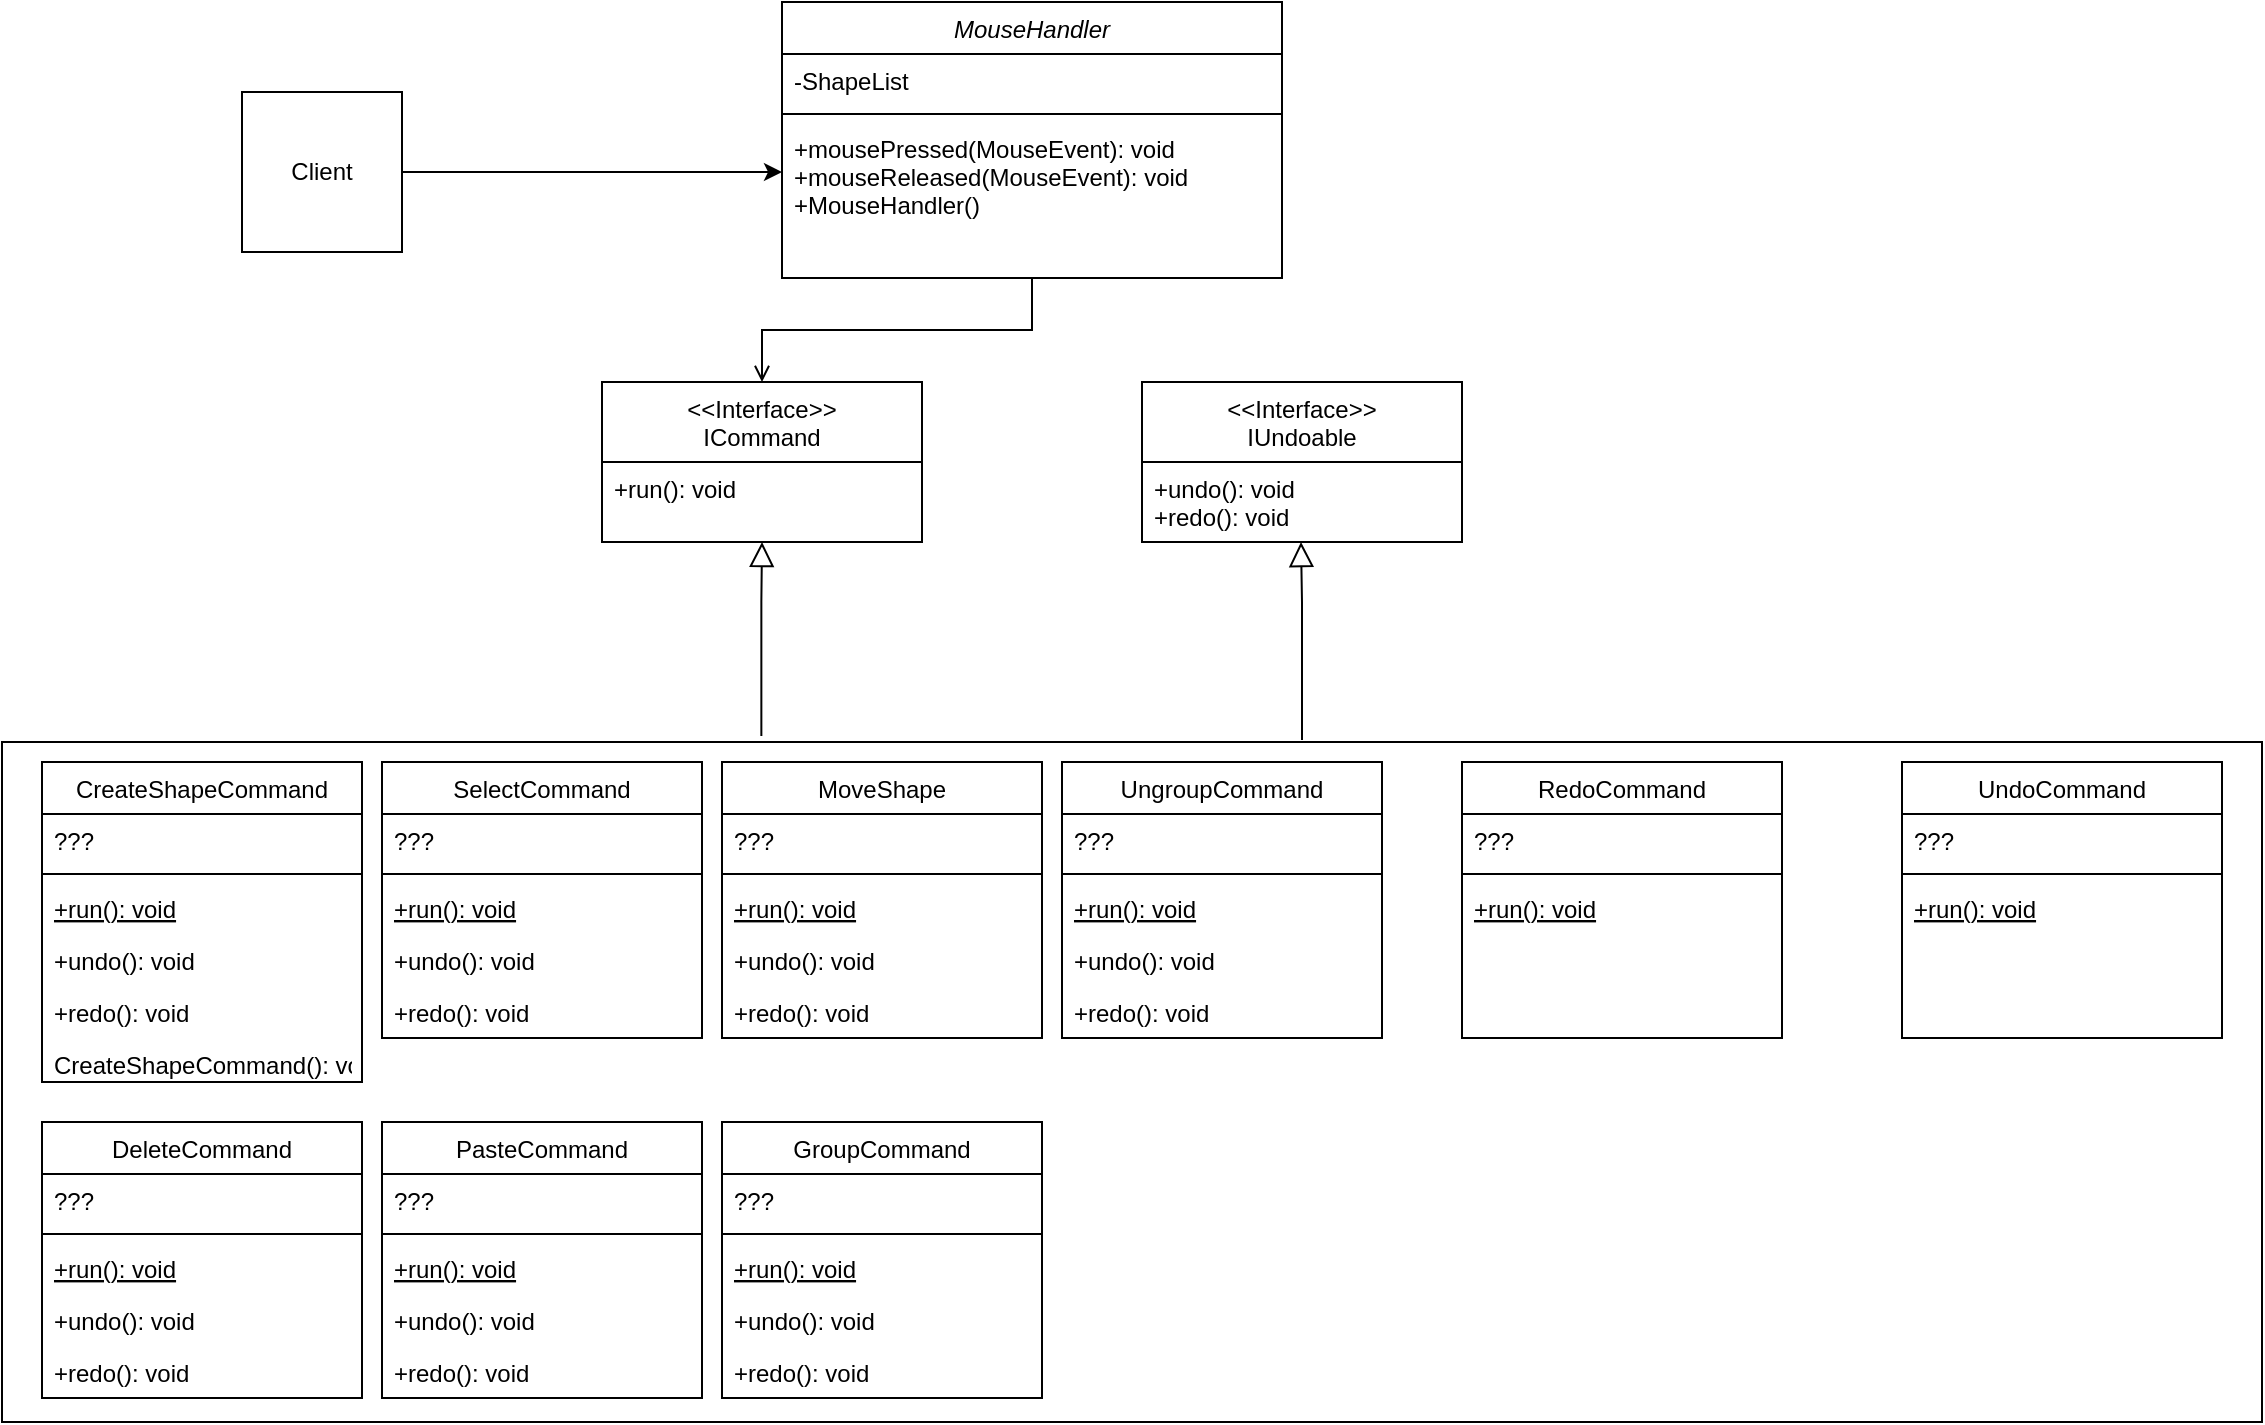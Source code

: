 <mxfile version="13.6.10" type="github">
  <diagram id="C5RBs43oDa-KdzZeNtuy" name="Page-1">
    <mxGraphModel dx="1426" dy="826" grid="1" gridSize="10" guides="1" tooltips="1" connect="1" arrows="1" fold="1" page="1" pageScale="1" pageWidth="827" pageHeight="1169" math="0" shadow="0">
      <root>
        <mxCell id="WIyWlLk6GJQsqaUBKTNV-0" />
        <mxCell id="WIyWlLk6GJQsqaUBKTNV-1" parent="WIyWlLk6GJQsqaUBKTNV-0" />
        <mxCell id="zkfFHV4jXpPFQw0GAbJ--12" value="" style="endArrow=block;endSize=10;endFill=0;shadow=0;strokeWidth=1;rounded=0;edgeStyle=elbowEdgeStyle;elbow=vertical;entryX=0.5;entryY=1;entryDx=0;entryDy=0;exitX=0.336;exitY=-0.009;exitDx=0;exitDy=0;exitPerimeter=0;" parent="WIyWlLk6GJQsqaUBKTNV-1" source="EbQSN0yyJCOW8OBc9cXN-66" target="zkfFHV4jXpPFQw0GAbJ--17" edge="1">
          <mxGeometry width="160" relative="1" as="geometry">
            <mxPoint x="390" y="358" as="sourcePoint" />
            <mxPoint x="320" y="310" as="targetPoint" />
            <Array as="points">
              <mxPoint x="420" y="310" />
              <mxPoint x="640" y="310" />
            </Array>
          </mxGeometry>
        </mxCell>
        <mxCell id="zkfFHV4jXpPFQw0GAbJ--26" value="" style="endArrow=open;shadow=0;strokeWidth=1;rounded=0;endFill=1;edgeStyle=elbowEdgeStyle;elbow=vertical;" parent="WIyWlLk6GJQsqaUBKTNV-1" source="zkfFHV4jXpPFQw0GAbJ--0" target="zkfFHV4jXpPFQw0GAbJ--17" edge="1">
          <mxGeometry x="0.5" y="41" relative="1" as="geometry">
            <mxPoint x="380" y="192" as="sourcePoint" />
            <mxPoint x="540" y="192" as="targetPoint" />
            <mxPoint x="-40" y="32" as="offset" />
          </mxGeometry>
        </mxCell>
        <mxCell id="EbQSN0yyJCOW8OBc9cXN-0" value="Client" style="whiteSpace=wrap;html=1;aspect=fixed;" vertex="1" parent="WIyWlLk6GJQsqaUBKTNV-1">
          <mxGeometry x="130" y="55" width="80" height="80" as="geometry" />
        </mxCell>
        <mxCell id="EbQSN0yyJCOW8OBc9cXN-2" value="" style="endArrow=classic;html=1;entryX=0;entryY=0.5;entryDx=0;entryDy=0;exitX=1;exitY=0.5;exitDx=0;exitDy=0;" edge="1" parent="WIyWlLk6GJQsqaUBKTNV-1" source="EbQSN0yyJCOW8OBc9cXN-0" target="zkfFHV4jXpPFQw0GAbJ--5">
          <mxGeometry width="50" height="50" relative="1" as="geometry">
            <mxPoint x="220" y="83" as="sourcePoint" />
            <mxPoint x="319.5" y="49.998" as="targetPoint" />
          </mxGeometry>
        </mxCell>
        <mxCell id="zkfFHV4jXpPFQw0GAbJ--6" value="CreateShapeCommand" style="swimlane;fontStyle=0;align=center;verticalAlign=top;childLayout=stackLayout;horizontal=1;startSize=26;horizontalStack=0;resizeParent=1;resizeLast=0;collapsible=1;marginBottom=0;rounded=0;shadow=0;strokeWidth=1;" parent="WIyWlLk6GJQsqaUBKTNV-1" vertex="1">
          <mxGeometry x="30" y="390" width="160" height="160" as="geometry">
            <mxRectangle x="130" y="380" width="160" height="26" as="alternateBounds" />
          </mxGeometry>
        </mxCell>
        <mxCell id="zkfFHV4jXpPFQw0GAbJ--7" value="???" style="text;align=left;verticalAlign=top;spacingLeft=4;spacingRight=4;overflow=hidden;rotatable=0;points=[[0,0.5],[1,0.5]];portConstraint=eastwest;" parent="zkfFHV4jXpPFQw0GAbJ--6" vertex="1">
          <mxGeometry y="26" width="160" height="26" as="geometry" />
        </mxCell>
        <mxCell id="zkfFHV4jXpPFQw0GAbJ--9" value="" style="line;html=1;strokeWidth=1;align=left;verticalAlign=middle;spacingTop=-1;spacingLeft=3;spacingRight=3;rotatable=0;labelPosition=right;points=[];portConstraint=eastwest;" parent="zkfFHV4jXpPFQw0GAbJ--6" vertex="1">
          <mxGeometry y="52" width="160" height="8" as="geometry" />
        </mxCell>
        <mxCell id="zkfFHV4jXpPFQw0GAbJ--10" value="+run(): void" style="text;align=left;verticalAlign=top;spacingLeft=4;spacingRight=4;overflow=hidden;rotatable=0;points=[[0,0.5],[1,0.5]];portConstraint=eastwest;fontStyle=4" parent="zkfFHV4jXpPFQw0GAbJ--6" vertex="1">
          <mxGeometry y="60" width="160" height="26" as="geometry" />
        </mxCell>
        <mxCell id="zkfFHV4jXpPFQw0GAbJ--11" value="+undo(): void" style="text;align=left;verticalAlign=top;spacingLeft=4;spacingRight=4;overflow=hidden;rotatable=0;points=[[0,0.5],[1,0.5]];portConstraint=eastwest;" parent="zkfFHV4jXpPFQw0GAbJ--6" vertex="1">
          <mxGeometry y="86" width="160" height="26" as="geometry" />
        </mxCell>
        <mxCell id="EbQSN0yyJCOW8OBc9cXN-57" value="+redo(): void" style="text;align=left;verticalAlign=top;spacingLeft=4;spacingRight=4;overflow=hidden;rotatable=0;points=[[0,0.5],[1,0.5]];portConstraint=eastwest;" vertex="1" parent="zkfFHV4jXpPFQw0GAbJ--6">
          <mxGeometry y="112" width="160" height="26" as="geometry" />
        </mxCell>
        <mxCell id="EbQSN0yyJCOW8OBc9cXN-9" value="SelectCommand" style="swimlane;fontStyle=0;align=center;verticalAlign=top;childLayout=stackLayout;horizontal=1;startSize=26;horizontalStack=0;resizeParent=1;resizeLast=0;collapsible=1;marginBottom=0;rounded=0;shadow=0;strokeWidth=1;" vertex="1" parent="WIyWlLk6GJQsqaUBKTNV-1">
          <mxGeometry x="200" y="390" width="160" height="138" as="geometry">
            <mxRectangle x="130" y="380" width="160" height="26" as="alternateBounds" />
          </mxGeometry>
        </mxCell>
        <mxCell id="EbQSN0yyJCOW8OBc9cXN-10" value="???" style="text;align=left;verticalAlign=top;spacingLeft=4;spacingRight=4;overflow=hidden;rotatable=0;points=[[0,0.5],[1,0.5]];portConstraint=eastwest;" vertex="1" parent="EbQSN0yyJCOW8OBc9cXN-9">
          <mxGeometry y="26" width="160" height="26" as="geometry" />
        </mxCell>
        <mxCell id="EbQSN0yyJCOW8OBc9cXN-11" value="" style="line;html=1;strokeWidth=1;align=left;verticalAlign=middle;spacingTop=-1;spacingLeft=3;spacingRight=3;rotatable=0;labelPosition=right;points=[];portConstraint=eastwest;" vertex="1" parent="EbQSN0yyJCOW8OBc9cXN-9">
          <mxGeometry y="52" width="160" height="8" as="geometry" />
        </mxCell>
        <mxCell id="EbQSN0yyJCOW8OBc9cXN-12" value="+run(): void" style="text;align=left;verticalAlign=top;spacingLeft=4;spacingRight=4;overflow=hidden;rotatable=0;points=[[0,0.5],[1,0.5]];portConstraint=eastwest;fontStyle=4" vertex="1" parent="EbQSN0yyJCOW8OBc9cXN-9">
          <mxGeometry y="60" width="160" height="26" as="geometry" />
        </mxCell>
        <mxCell id="EbQSN0yyJCOW8OBc9cXN-13" value="+undo(): void" style="text;align=left;verticalAlign=top;spacingLeft=4;spacingRight=4;overflow=hidden;rotatable=0;points=[[0,0.5],[1,0.5]];portConstraint=eastwest;" vertex="1" parent="EbQSN0yyJCOW8OBc9cXN-9">
          <mxGeometry y="86" width="160" height="26" as="geometry" />
        </mxCell>
        <mxCell id="EbQSN0yyJCOW8OBc9cXN-14" value="+redo(): void" style="text;align=left;verticalAlign=top;spacingLeft=4;spacingRight=4;overflow=hidden;rotatable=0;points=[[0,0.5],[1,0.5]];portConstraint=eastwest;" vertex="1" parent="EbQSN0yyJCOW8OBc9cXN-9">
          <mxGeometry y="112" width="160" height="26" as="geometry" />
        </mxCell>
        <mxCell id="EbQSN0yyJCOW8OBc9cXN-15" value="MoveShape" style="swimlane;fontStyle=0;align=center;verticalAlign=top;childLayout=stackLayout;horizontal=1;startSize=26;horizontalStack=0;resizeParent=1;resizeLast=0;collapsible=1;marginBottom=0;rounded=0;shadow=0;strokeWidth=1;" vertex="1" parent="WIyWlLk6GJQsqaUBKTNV-1">
          <mxGeometry x="370" y="390" width="160" height="138" as="geometry">
            <mxRectangle x="130" y="380" width="160" height="26" as="alternateBounds" />
          </mxGeometry>
        </mxCell>
        <mxCell id="EbQSN0yyJCOW8OBc9cXN-16" value="???" style="text;align=left;verticalAlign=top;spacingLeft=4;spacingRight=4;overflow=hidden;rotatable=0;points=[[0,0.5],[1,0.5]];portConstraint=eastwest;" vertex="1" parent="EbQSN0yyJCOW8OBc9cXN-15">
          <mxGeometry y="26" width="160" height="26" as="geometry" />
        </mxCell>
        <mxCell id="EbQSN0yyJCOW8OBc9cXN-17" value="" style="line;html=1;strokeWidth=1;align=left;verticalAlign=middle;spacingTop=-1;spacingLeft=3;spacingRight=3;rotatable=0;labelPosition=right;points=[];portConstraint=eastwest;" vertex="1" parent="EbQSN0yyJCOW8OBc9cXN-15">
          <mxGeometry y="52" width="160" height="8" as="geometry" />
        </mxCell>
        <mxCell id="EbQSN0yyJCOW8OBc9cXN-18" value="+run(): void" style="text;align=left;verticalAlign=top;spacingLeft=4;spacingRight=4;overflow=hidden;rotatable=0;points=[[0,0.5],[1,0.5]];portConstraint=eastwest;fontStyle=4" vertex="1" parent="EbQSN0yyJCOW8OBc9cXN-15">
          <mxGeometry y="60" width="160" height="26" as="geometry" />
        </mxCell>
        <mxCell id="EbQSN0yyJCOW8OBc9cXN-19" value="+undo(): void" style="text;align=left;verticalAlign=top;spacingLeft=4;spacingRight=4;overflow=hidden;rotatable=0;points=[[0,0.5],[1,0.5]];portConstraint=eastwest;" vertex="1" parent="EbQSN0yyJCOW8OBc9cXN-15">
          <mxGeometry y="86" width="160" height="26" as="geometry" />
        </mxCell>
        <mxCell id="EbQSN0yyJCOW8OBc9cXN-20" value="+redo(): void" style="text;align=left;verticalAlign=top;spacingLeft=4;spacingRight=4;overflow=hidden;rotatable=0;points=[[0,0.5],[1,0.5]];portConstraint=eastwest;" vertex="1" parent="EbQSN0yyJCOW8OBc9cXN-15">
          <mxGeometry y="112" width="160" height="26" as="geometry" />
        </mxCell>
        <mxCell id="EbQSN0yyJCOW8OBc9cXN-58" value="CreateShapeCommand(): void" style="text;align=left;verticalAlign=top;spacingLeft=4;spacingRight=4;overflow=hidden;rotatable=0;points=[[0,0.5],[1,0.5]];portConstraint=eastwest;" vertex="1" parent="WIyWlLk6GJQsqaUBKTNV-1">
          <mxGeometry x="30" y="528" width="160" height="26" as="geometry" />
        </mxCell>
        <mxCell id="EbQSN0yyJCOW8OBc9cXN-33" value="DeleteCommand" style="swimlane;fontStyle=0;align=center;verticalAlign=top;childLayout=stackLayout;horizontal=1;startSize=26;horizontalStack=0;resizeParent=1;resizeLast=0;collapsible=1;marginBottom=0;rounded=0;shadow=0;strokeWidth=1;" vertex="1" parent="WIyWlLk6GJQsqaUBKTNV-1">
          <mxGeometry x="30" y="570" width="160" height="138" as="geometry">
            <mxRectangle x="130" y="380" width="160" height="26" as="alternateBounds" />
          </mxGeometry>
        </mxCell>
        <mxCell id="EbQSN0yyJCOW8OBc9cXN-34" value="???" style="text;align=left;verticalAlign=top;spacingLeft=4;spacingRight=4;overflow=hidden;rotatable=0;points=[[0,0.5],[1,0.5]];portConstraint=eastwest;" vertex="1" parent="EbQSN0yyJCOW8OBc9cXN-33">
          <mxGeometry y="26" width="160" height="26" as="geometry" />
        </mxCell>
        <mxCell id="EbQSN0yyJCOW8OBc9cXN-35" value="" style="line;html=1;strokeWidth=1;align=left;verticalAlign=middle;spacingTop=-1;spacingLeft=3;spacingRight=3;rotatable=0;labelPosition=right;points=[];portConstraint=eastwest;" vertex="1" parent="EbQSN0yyJCOW8OBc9cXN-33">
          <mxGeometry y="52" width="160" height="8" as="geometry" />
        </mxCell>
        <mxCell id="EbQSN0yyJCOW8OBc9cXN-36" value="+run(): void" style="text;align=left;verticalAlign=top;spacingLeft=4;spacingRight=4;overflow=hidden;rotatable=0;points=[[0,0.5],[1,0.5]];portConstraint=eastwest;fontStyle=4" vertex="1" parent="EbQSN0yyJCOW8OBc9cXN-33">
          <mxGeometry y="60" width="160" height="26" as="geometry" />
        </mxCell>
        <mxCell id="EbQSN0yyJCOW8OBc9cXN-37" value="+undo(): void" style="text;align=left;verticalAlign=top;spacingLeft=4;spacingRight=4;overflow=hidden;rotatable=0;points=[[0,0.5],[1,0.5]];portConstraint=eastwest;" vertex="1" parent="EbQSN0yyJCOW8OBc9cXN-33">
          <mxGeometry y="86" width="160" height="26" as="geometry" />
        </mxCell>
        <mxCell id="EbQSN0yyJCOW8OBc9cXN-38" value="+redo(): void" style="text;align=left;verticalAlign=top;spacingLeft=4;spacingRight=4;overflow=hidden;rotatable=0;points=[[0,0.5],[1,0.5]];portConstraint=eastwest;" vertex="1" parent="EbQSN0yyJCOW8OBc9cXN-33">
          <mxGeometry y="112" width="160" height="26" as="geometry" />
        </mxCell>
        <mxCell id="EbQSN0yyJCOW8OBc9cXN-39" value="PasteCommand" style="swimlane;fontStyle=0;align=center;verticalAlign=top;childLayout=stackLayout;horizontal=1;startSize=26;horizontalStack=0;resizeParent=1;resizeLast=0;collapsible=1;marginBottom=0;rounded=0;shadow=0;strokeWidth=1;" vertex="1" parent="WIyWlLk6GJQsqaUBKTNV-1">
          <mxGeometry x="200" y="570" width="160" height="138" as="geometry">
            <mxRectangle x="130" y="380" width="160" height="26" as="alternateBounds" />
          </mxGeometry>
        </mxCell>
        <mxCell id="EbQSN0yyJCOW8OBc9cXN-40" value="???" style="text;align=left;verticalAlign=top;spacingLeft=4;spacingRight=4;overflow=hidden;rotatable=0;points=[[0,0.5],[1,0.5]];portConstraint=eastwest;" vertex="1" parent="EbQSN0yyJCOW8OBc9cXN-39">
          <mxGeometry y="26" width="160" height="26" as="geometry" />
        </mxCell>
        <mxCell id="EbQSN0yyJCOW8OBc9cXN-41" value="" style="line;html=1;strokeWidth=1;align=left;verticalAlign=middle;spacingTop=-1;spacingLeft=3;spacingRight=3;rotatable=0;labelPosition=right;points=[];portConstraint=eastwest;" vertex="1" parent="EbQSN0yyJCOW8OBc9cXN-39">
          <mxGeometry y="52" width="160" height="8" as="geometry" />
        </mxCell>
        <mxCell id="EbQSN0yyJCOW8OBc9cXN-42" value="+run(): void" style="text;align=left;verticalAlign=top;spacingLeft=4;spacingRight=4;overflow=hidden;rotatable=0;points=[[0,0.5],[1,0.5]];portConstraint=eastwest;fontStyle=4" vertex="1" parent="EbQSN0yyJCOW8OBc9cXN-39">
          <mxGeometry y="60" width="160" height="26" as="geometry" />
        </mxCell>
        <mxCell id="EbQSN0yyJCOW8OBc9cXN-43" value="+undo(): void" style="text;align=left;verticalAlign=top;spacingLeft=4;spacingRight=4;overflow=hidden;rotatable=0;points=[[0,0.5],[1,0.5]];portConstraint=eastwest;" vertex="1" parent="EbQSN0yyJCOW8OBc9cXN-39">
          <mxGeometry y="86" width="160" height="26" as="geometry" />
        </mxCell>
        <mxCell id="EbQSN0yyJCOW8OBc9cXN-44" value="+redo(): void" style="text;align=left;verticalAlign=top;spacingLeft=4;spacingRight=4;overflow=hidden;rotatable=0;points=[[0,0.5],[1,0.5]];portConstraint=eastwest;" vertex="1" parent="EbQSN0yyJCOW8OBc9cXN-39">
          <mxGeometry y="112" width="160" height="26" as="geometry" />
        </mxCell>
        <mxCell id="EbQSN0yyJCOW8OBc9cXN-45" value="GroupCommand" style="swimlane;fontStyle=0;align=center;verticalAlign=top;childLayout=stackLayout;horizontal=1;startSize=26;horizontalStack=0;resizeParent=1;resizeLast=0;collapsible=1;marginBottom=0;rounded=0;shadow=0;strokeWidth=1;" vertex="1" parent="WIyWlLk6GJQsqaUBKTNV-1">
          <mxGeometry x="370" y="570" width="160" height="138" as="geometry">
            <mxRectangle x="130" y="380" width="160" height="26" as="alternateBounds" />
          </mxGeometry>
        </mxCell>
        <mxCell id="EbQSN0yyJCOW8OBc9cXN-46" value="???" style="text;align=left;verticalAlign=top;spacingLeft=4;spacingRight=4;overflow=hidden;rotatable=0;points=[[0,0.5],[1,0.5]];portConstraint=eastwest;" vertex="1" parent="EbQSN0yyJCOW8OBc9cXN-45">
          <mxGeometry y="26" width="160" height="26" as="geometry" />
        </mxCell>
        <mxCell id="EbQSN0yyJCOW8OBc9cXN-47" value="" style="line;html=1;strokeWidth=1;align=left;verticalAlign=middle;spacingTop=-1;spacingLeft=3;spacingRight=3;rotatable=0;labelPosition=right;points=[];portConstraint=eastwest;" vertex="1" parent="EbQSN0yyJCOW8OBc9cXN-45">
          <mxGeometry y="52" width="160" height="8" as="geometry" />
        </mxCell>
        <mxCell id="EbQSN0yyJCOW8OBc9cXN-48" value="+run(): void" style="text;align=left;verticalAlign=top;spacingLeft=4;spacingRight=4;overflow=hidden;rotatable=0;points=[[0,0.5],[1,0.5]];portConstraint=eastwest;fontStyle=4" vertex="1" parent="EbQSN0yyJCOW8OBc9cXN-45">
          <mxGeometry y="60" width="160" height="26" as="geometry" />
        </mxCell>
        <mxCell id="EbQSN0yyJCOW8OBc9cXN-49" value="+undo(): void" style="text;align=left;verticalAlign=top;spacingLeft=4;spacingRight=4;overflow=hidden;rotatable=0;points=[[0,0.5],[1,0.5]];portConstraint=eastwest;" vertex="1" parent="EbQSN0yyJCOW8OBc9cXN-45">
          <mxGeometry y="86" width="160" height="26" as="geometry" />
        </mxCell>
        <mxCell id="EbQSN0yyJCOW8OBc9cXN-50" value="+redo(): void" style="text;align=left;verticalAlign=top;spacingLeft=4;spacingRight=4;overflow=hidden;rotatable=0;points=[[0,0.5],[1,0.5]];portConstraint=eastwest;" vertex="1" parent="EbQSN0yyJCOW8OBc9cXN-45">
          <mxGeometry y="112" width="160" height="26" as="geometry" />
        </mxCell>
        <mxCell id="EbQSN0yyJCOW8OBc9cXN-27" value="RedoCommand" style="swimlane;fontStyle=0;align=center;verticalAlign=top;childLayout=stackLayout;horizontal=1;startSize=26;horizontalStack=0;resizeParent=1;resizeLast=0;collapsible=1;marginBottom=0;rounded=0;shadow=0;strokeWidth=1;" vertex="1" parent="WIyWlLk6GJQsqaUBKTNV-1">
          <mxGeometry x="740" y="390" width="160" height="138" as="geometry">
            <mxRectangle x="130" y="380" width="160" height="26" as="alternateBounds" />
          </mxGeometry>
        </mxCell>
        <mxCell id="EbQSN0yyJCOW8OBc9cXN-28" value="???" style="text;align=left;verticalAlign=top;spacingLeft=4;spacingRight=4;overflow=hidden;rotatable=0;points=[[0,0.5],[1,0.5]];portConstraint=eastwest;" vertex="1" parent="EbQSN0yyJCOW8OBc9cXN-27">
          <mxGeometry y="26" width="160" height="26" as="geometry" />
        </mxCell>
        <mxCell id="EbQSN0yyJCOW8OBc9cXN-29" value="" style="line;html=1;strokeWidth=1;align=left;verticalAlign=middle;spacingTop=-1;spacingLeft=3;spacingRight=3;rotatable=0;labelPosition=right;points=[];portConstraint=eastwest;" vertex="1" parent="EbQSN0yyJCOW8OBc9cXN-27">
          <mxGeometry y="52" width="160" height="8" as="geometry" />
        </mxCell>
        <mxCell id="EbQSN0yyJCOW8OBc9cXN-30" value="+run(): void" style="text;align=left;verticalAlign=top;spacingLeft=4;spacingRight=4;overflow=hidden;rotatable=0;points=[[0,0.5],[1,0.5]];portConstraint=eastwest;fontStyle=4" vertex="1" parent="EbQSN0yyJCOW8OBc9cXN-27">
          <mxGeometry y="60" width="160" height="26" as="geometry" />
        </mxCell>
        <mxCell id="EbQSN0yyJCOW8OBc9cXN-21" value="UndoCommand" style="swimlane;fontStyle=0;align=center;verticalAlign=top;childLayout=stackLayout;horizontal=1;startSize=26;horizontalStack=0;resizeParent=1;resizeLast=0;collapsible=1;marginBottom=0;rounded=0;shadow=0;strokeWidth=1;" vertex="1" parent="WIyWlLk6GJQsqaUBKTNV-1">
          <mxGeometry x="960" y="390" width="160" height="138" as="geometry">
            <mxRectangle x="130" y="380" width="160" height="26" as="alternateBounds" />
          </mxGeometry>
        </mxCell>
        <mxCell id="EbQSN0yyJCOW8OBc9cXN-22" value="???" style="text;align=left;verticalAlign=top;spacingLeft=4;spacingRight=4;overflow=hidden;rotatable=0;points=[[0,0.5],[1,0.5]];portConstraint=eastwest;" vertex="1" parent="EbQSN0yyJCOW8OBc9cXN-21">
          <mxGeometry y="26" width="160" height="26" as="geometry" />
        </mxCell>
        <mxCell id="EbQSN0yyJCOW8OBc9cXN-23" value="" style="line;html=1;strokeWidth=1;align=left;verticalAlign=middle;spacingTop=-1;spacingLeft=3;spacingRight=3;rotatable=0;labelPosition=right;points=[];portConstraint=eastwest;" vertex="1" parent="EbQSN0yyJCOW8OBc9cXN-21">
          <mxGeometry y="52" width="160" height="8" as="geometry" />
        </mxCell>
        <mxCell id="EbQSN0yyJCOW8OBc9cXN-24" value="+run(): void" style="text;align=left;verticalAlign=top;spacingLeft=4;spacingRight=4;overflow=hidden;rotatable=0;points=[[0,0.5],[1,0.5]];portConstraint=eastwest;fontStyle=4" vertex="1" parent="EbQSN0yyJCOW8OBc9cXN-21">
          <mxGeometry y="60" width="160" height="26" as="geometry" />
        </mxCell>
        <mxCell id="EbQSN0yyJCOW8OBc9cXN-51" value="UngroupCommand" style="swimlane;fontStyle=0;align=center;verticalAlign=top;childLayout=stackLayout;horizontal=1;startSize=26;horizontalStack=0;resizeParent=1;resizeLast=0;collapsible=1;marginBottom=0;rounded=0;shadow=0;strokeWidth=1;" vertex="1" parent="WIyWlLk6GJQsqaUBKTNV-1">
          <mxGeometry x="540" y="390" width="160" height="138" as="geometry">
            <mxRectangle x="130" y="380" width="160" height="26" as="alternateBounds" />
          </mxGeometry>
        </mxCell>
        <mxCell id="EbQSN0yyJCOW8OBc9cXN-52" value="???" style="text;align=left;verticalAlign=top;spacingLeft=4;spacingRight=4;overflow=hidden;rotatable=0;points=[[0,0.5],[1,0.5]];portConstraint=eastwest;" vertex="1" parent="EbQSN0yyJCOW8OBc9cXN-51">
          <mxGeometry y="26" width="160" height="26" as="geometry" />
        </mxCell>
        <mxCell id="EbQSN0yyJCOW8OBc9cXN-53" value="" style="line;html=1;strokeWidth=1;align=left;verticalAlign=middle;spacingTop=-1;spacingLeft=3;spacingRight=3;rotatable=0;labelPosition=right;points=[];portConstraint=eastwest;" vertex="1" parent="EbQSN0yyJCOW8OBc9cXN-51">
          <mxGeometry y="52" width="160" height="8" as="geometry" />
        </mxCell>
        <mxCell id="EbQSN0yyJCOW8OBc9cXN-54" value="+run(): void" style="text;align=left;verticalAlign=top;spacingLeft=4;spacingRight=4;overflow=hidden;rotatable=0;points=[[0,0.5],[1,0.5]];portConstraint=eastwest;fontStyle=4" vertex="1" parent="EbQSN0yyJCOW8OBc9cXN-51">
          <mxGeometry y="60" width="160" height="26" as="geometry" />
        </mxCell>
        <mxCell id="EbQSN0yyJCOW8OBc9cXN-55" value="+undo(): void" style="text;align=left;verticalAlign=top;spacingLeft=4;spacingRight=4;overflow=hidden;rotatable=0;points=[[0,0.5],[1,0.5]];portConstraint=eastwest;" vertex="1" parent="EbQSN0yyJCOW8OBc9cXN-51">
          <mxGeometry y="86" width="160" height="26" as="geometry" />
        </mxCell>
        <mxCell id="EbQSN0yyJCOW8OBc9cXN-56" value="+redo(): void" style="text;align=left;verticalAlign=top;spacingLeft=4;spacingRight=4;overflow=hidden;rotatable=0;points=[[0,0.5],[1,0.5]];portConstraint=eastwest;" vertex="1" parent="EbQSN0yyJCOW8OBc9cXN-51">
          <mxGeometry y="112" width="160" height="26" as="geometry" />
        </mxCell>
        <mxCell id="EbQSN0yyJCOW8OBc9cXN-60" value="&lt;&lt;Interface&gt;&gt;&#xa;IUndoable" style="swimlane;fontStyle=0;align=center;verticalAlign=top;childLayout=stackLayout;horizontal=1;startSize=40;horizontalStack=0;resizeParent=1;resizeLast=0;collapsible=1;marginBottom=0;rounded=0;shadow=0;strokeWidth=1;" vertex="1" parent="WIyWlLk6GJQsqaUBKTNV-1">
          <mxGeometry x="580" y="200" width="160" height="80" as="geometry">
            <mxRectangle x="550" y="140" width="160" height="26" as="alternateBounds" />
          </mxGeometry>
        </mxCell>
        <mxCell id="EbQSN0yyJCOW8OBc9cXN-61" value="+undo(): void&#xa;+redo(): void" style="text;align=left;verticalAlign=top;spacingLeft=4;spacingRight=4;overflow=hidden;rotatable=0;points=[[0,0.5],[1,0.5]];portConstraint=eastwest;" vertex="1" parent="EbQSN0yyJCOW8OBc9cXN-60">
          <mxGeometry y="40" width="160" height="40" as="geometry" />
        </mxCell>
        <mxCell id="zkfFHV4jXpPFQw0GAbJ--17" value="&lt;&lt;Interface&gt;&gt;&#xa;ICommand" style="swimlane;fontStyle=0;align=center;verticalAlign=top;childLayout=stackLayout;horizontal=1;startSize=40;horizontalStack=0;resizeParent=1;resizeLast=0;collapsible=1;marginBottom=0;rounded=0;shadow=0;strokeWidth=1;" parent="WIyWlLk6GJQsqaUBKTNV-1" vertex="1">
          <mxGeometry x="310" y="200" width="160" height="80" as="geometry">
            <mxRectangle x="550" y="140" width="160" height="26" as="alternateBounds" />
          </mxGeometry>
        </mxCell>
        <mxCell id="zkfFHV4jXpPFQw0GAbJ--18" value="+run(): void" style="text;align=left;verticalAlign=top;spacingLeft=4;spacingRight=4;overflow=hidden;rotatable=0;points=[[0,0.5],[1,0.5]];portConstraint=eastwest;" parent="zkfFHV4jXpPFQw0GAbJ--17" vertex="1">
          <mxGeometry y="40" width="160" height="26" as="geometry" />
        </mxCell>
        <mxCell id="zkfFHV4jXpPFQw0GAbJ--0" value="MouseHandler" style="swimlane;fontStyle=2;align=center;verticalAlign=top;childLayout=stackLayout;horizontal=1;startSize=26;horizontalStack=0;resizeParent=1;resizeLast=0;collapsible=1;marginBottom=0;rounded=0;shadow=0;strokeWidth=1;" parent="WIyWlLk6GJQsqaUBKTNV-1" vertex="1">
          <mxGeometry x="400" y="10" width="250" height="138" as="geometry">
            <mxRectangle x="230" y="140" width="160" height="26" as="alternateBounds" />
          </mxGeometry>
        </mxCell>
        <mxCell id="zkfFHV4jXpPFQw0GAbJ--3" value="-ShapeList" style="text;align=left;verticalAlign=top;spacingLeft=4;spacingRight=4;overflow=hidden;rotatable=0;points=[[0,0.5],[1,0.5]];portConstraint=eastwest;rounded=0;shadow=0;html=0;" parent="zkfFHV4jXpPFQw0GAbJ--0" vertex="1">
          <mxGeometry y="26" width="250" height="26" as="geometry" />
        </mxCell>
        <mxCell id="zkfFHV4jXpPFQw0GAbJ--4" value="" style="line;html=1;strokeWidth=1;align=left;verticalAlign=middle;spacingTop=-1;spacingLeft=3;spacingRight=3;rotatable=0;labelPosition=right;points=[];portConstraint=eastwest;" parent="zkfFHV4jXpPFQw0GAbJ--0" vertex="1">
          <mxGeometry y="52" width="250" height="8" as="geometry" />
        </mxCell>
        <mxCell id="zkfFHV4jXpPFQw0GAbJ--5" value="+mousePressed(MouseEvent): void &#xa;+mouseReleased(MouseEvent): void&#xa;+MouseHandler()" style="text;align=left;verticalAlign=top;spacingLeft=4;spacingRight=4;overflow=hidden;rotatable=0;points=[[0,0.5],[1,0.5]];portConstraint=eastwest;" parent="zkfFHV4jXpPFQw0GAbJ--0" vertex="1">
          <mxGeometry y="60" width="250" height="50" as="geometry" />
        </mxCell>
        <mxCell id="EbQSN0yyJCOW8OBc9cXN-65" value="" style="endArrow=block;endSize=10;endFill=0;shadow=0;strokeWidth=1;rounded=0;edgeStyle=elbowEdgeStyle;elbow=vertical;entryX=0.5;entryY=1;entryDx=0;entryDy=0;" edge="1" parent="WIyWlLk6GJQsqaUBKTNV-1">
          <mxGeometry width="160" relative="1" as="geometry">
            <mxPoint x="660" y="379" as="sourcePoint" />
            <mxPoint x="659.5" y="280" as="targetPoint" />
            <Array as="points">
              <mxPoint x="689.5" y="310" />
              <mxPoint x="909.5" y="310" />
            </Array>
          </mxGeometry>
        </mxCell>
        <mxCell id="EbQSN0yyJCOW8OBc9cXN-66" value="" style="rounded=0;whiteSpace=wrap;html=1;fillColor=none;" vertex="1" parent="WIyWlLk6GJQsqaUBKTNV-1">
          <mxGeometry x="10" y="380" width="1130" height="340" as="geometry" />
        </mxCell>
      </root>
    </mxGraphModel>
  </diagram>
</mxfile>
